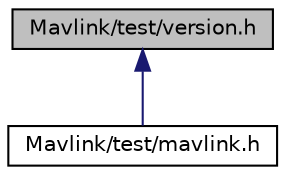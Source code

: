 digraph "Mavlink/test/version.h"
{
  edge [fontname="Helvetica",fontsize="10",labelfontname="Helvetica",labelfontsize="10"];
  node [fontname="Helvetica",fontsize="10",shape=record];
  Node1 [label="Mavlink/test/version.h",height=0.2,width=0.4,color="black", fillcolor="grey75", style="filled", fontcolor="black"];
  Node1 -> Node2 [dir="back",color="midnightblue",fontsize="10",style="solid"];
  Node2 [label="Mavlink/test/mavlink.h",height=0.2,width=0.4,color="black", fillcolor="white", style="filled",URL="$test_2mavlink_8h.html",tooltip="MAVLink comm protocol built from test.xml. "];
}
